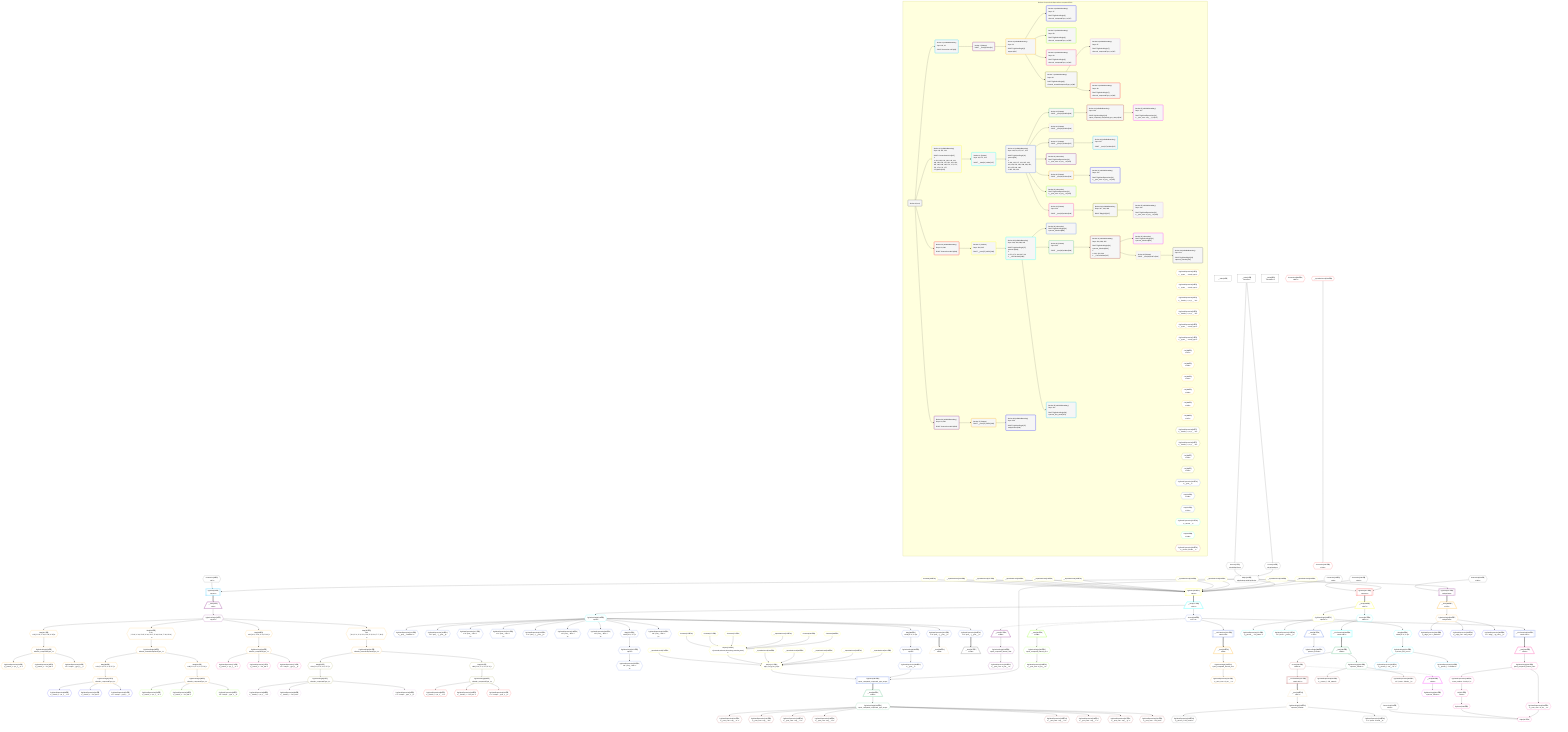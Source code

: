 %%{init: {'themeVariables': { 'fontSize': '12px'}}}%%
graph TD
    classDef path fill:#eee,stroke:#000,color:#000
    classDef plan fill:#fff,stroke-width:1px,color:#000
    classDef itemplan fill:#fff,stroke-width:2px,color:#000
    classDef unbatchedplan fill:#dff,stroke-width:1px,color:#000
    classDef sideeffectplan fill:#fcc,stroke-width:2px,color:#000
    classDef bucket fill:#f6f6f6,color:#000,stroke-width:2px,text-align:left


    %% define steps
    __Value0["__Value[0∈0]"]:::plan
    __Value3["__Value[3∈0]<br />ᐸcontextᐳ"]:::plan
    __Value5["__Value[5∈0]<br />ᐸrootValueᐳ"]:::plan
    Access16{{"Access[16∈0]<br />ᐸ3.pgSettingsᐳ"}}:::plan
    Access17{{"Access[17∈0]<br />ᐸ3.withPgClientᐳ"}}:::plan
    Object18{{"Object[18∈0]<br />ᐸ{pgSettings,withPgClient}ᐳ"}}:::plan
    Connection19{{"Connection[19∈0]<br />ᐸ15ᐳ"}}:::plan
    PgSelect20[["PgSelect[20∈1]<br />ᐸtypesᐳ"]]:::plan
    __Item21[/"__Item[21∈2]<br />ᐸ20ᐳ"\]:::itemplan
    PgSelectSingle22{{"PgSelectSingle[22∈2]<br />ᐸtypesᐳ"}}:::plan
    Map367{{"Map[367∈3]<br />ᐸ22:{”0”:22,”1”:23,”2”:24,”3”:25}ᐳ"}}:::plan
    PgSelectSingle29{{"PgSelectSingle[29∈3]<br />ᐸfrmcdc_compoundType_1ᐳ"}}:::plan
    PgClassExpression30{{"PgClassExpression[30∈3]<br />ᐸ__frmcdc_c...pe_1__.”a”ᐳ"}}:::plan
    PgClassExpression31{{"PgClassExpression[31∈3]<br />ᐸ__frmcdc_c....”foo_bar”ᐳ"}}:::plan
    PgClassExpression33{{"PgClassExpression[33∈3]<br />ᐸ”c”.”compo..._type_1__)ᐳ"}}:::plan
    Map365{{"Map[365∈3]<br />ᐸ22:{”0”:13,”1”:14,”2”:15,”3”:16,”4”:17,”5”:18,”6”:19,”7”:20,”8”:21}ᐳ"}}:::plan
    PgSelectSingle40{{"PgSelectSingle[40∈3]<br />ᐸfrmcdc_nestedCompoundType_1ᐳ"}}:::plan
    Map363{{"Map[363∈3]<br />ᐸ40:{”0”:4,”1”:5,”2”:6,”3”:7}ᐳ"}}:::plan
    PgSelectSingle47{{"PgSelectSingle[47∈3]<br />ᐸfrmcdc_compoundType_1ᐳ"}}:::plan
    PgClassExpression48{{"PgClassExpression[48∈4]<br />ᐸ__frmcdc_c...pe_1__.”a”ᐳ"}}:::plan
    PgClassExpression49{{"PgClassExpression[49∈4]<br />ᐸ__frmcdc_c....”foo_bar”ᐳ"}}:::plan
    PgClassExpression51{{"PgClassExpression[51∈4]<br />ᐸ”c”.”compo..._type_1__)ᐳ"}}:::plan
    Map361{{"Map[361∈3]<br />ᐸ40:{”0”:0,”1”:1,”2”:2,”3”:3}ᐳ"}}:::plan
    PgSelectSingle58{{"PgSelectSingle[58∈3]<br />ᐸfrmcdc_compoundType_1ᐳ"}}:::plan
    PgClassExpression59{{"PgClassExpression[59∈5]<br />ᐸ__frmcdc_c...pe_1__.”a”ᐳ"}}:::plan
    PgClassExpression60{{"PgClassExpression[60∈5]<br />ᐸ__frmcdc_c....”foo_bar”ᐳ"}}:::plan
    PgClassExpression62{{"PgClassExpression[62∈5]<br />ᐸ”c”.”compo..._type_1__)ᐳ"}}:::plan
    Map359{{"Map[359∈3]<br />ᐸ22:{”0”:9,”1”:10,”2”:11,”3”:12}ᐳ"}}:::plan
    PgSelectSingle69{{"PgSelectSingle[69∈3]<br />ᐸfrmcdc_compoundType_1ᐳ"}}:::plan
    PgClassExpression70{{"PgClassExpression[70∈6]<br />ᐸ__frmcdc_c...pe_1__.”a”ᐳ"}}:::plan
    PgClassExpression71{{"PgClassExpression[71∈6]<br />ᐸ__frmcdc_c....”foo_bar”ᐳ"}}:::plan
    PgClassExpression73{{"PgClassExpression[73∈6]<br />ᐸ”c”.”compo..._type_1__)ᐳ"}}:::plan
    Map357{{"Map[357∈3]<br />ᐸ22:{”0”:0,”1”:1,”2”:2,”3”:3,”4”:4,”5”:5,”6”:6,”7”:7,”8”:8}ᐳ"}}:::plan
    PgSelectSingle80{{"PgSelectSingle[80∈3]<br />ᐸfrmcdc_nestedCompoundType_1ᐳ"}}:::plan
    Map355{{"Map[355∈7]<br />ᐸ80:{”0”:4,”1”:5,”2”:6,”3”:7}ᐳ"}}:::plan
    PgSelectSingle87{{"PgSelectSingle[87∈7]<br />ᐸfrmcdc_compoundType_1ᐳ"}}:::plan
    PgClassExpression88{{"PgClassExpression[88∈8]<br />ᐸ__frmcdc_c...pe_1__.”a”ᐳ"}}:::plan
    PgClassExpression89{{"PgClassExpression[89∈8]<br />ᐸ__frmcdc_c....”foo_bar”ᐳ"}}:::plan
    PgClassExpression91{{"PgClassExpression[91∈8]<br />ᐸ”c”.”compo..._type_1__)ᐳ"}}:::plan
    Map353{{"Map[353∈7]<br />ᐸ80:{”0”:0,”1”:1,”2”:2,”3”:3}ᐳ"}}:::plan
    PgSelectSingle98{{"PgSelectSingle[98∈7]<br />ᐸfrmcdc_compoundType_1ᐳ"}}:::plan
    PgClassExpression99{{"PgClassExpression[99∈9]<br />ᐸ__frmcdc_c...pe_1__.”a”ᐳ"}}:::plan
    PgClassExpression100{{"PgClassExpression[100∈9]<br />ᐸ__frmcdc_c....”foo_bar”ᐳ"}}:::plan
    PgClassExpression102{{"PgClassExpression[102∈9]<br />ᐸ”c”.”compo..._type_1__)ᐳ"}}:::plan
    Connection115{{"Connection[115∈0]<br />ᐸ111ᐳ"}}:::plan
    __InputStaticLeaf124{{"__InputStaticLeaf[124∈10]"}}:::plan
    __InputStaticLeaf128{{"__InputStaticLeaf[128∈10]"}}:::plan
    __InputStaticLeaf129{{"__InputStaticLeaf[129∈10]"}}:::plan
    __InputStaticLeaf136{{"__InputStaticLeaf[136∈10]"}}:::plan
    __InputStaticLeaf140{{"__InputStaticLeaf[140∈10]"}}:::plan
    __InputStaticLeaf141{{"__InputStaticLeaf[141∈10]"}}:::plan
    __InputStaticLeaf156{{"__InputStaticLeaf[156∈10]"}}:::plan
    __InputStaticLeaf157{{"__InputStaticLeaf[157∈10]"}}:::plan
    __InputStaticLeaf144{{"__InputStaticLeaf[144∈10]"}}:::plan
    Constant146{{"Constant[146∈10]"}}:::plan
    PgSelect116[["PgSelect[116∈10]<br />ᐸpostᐳ"]]:::plan
    __Item117[/"__Item[117∈11]<br />ᐸ116ᐳ"\]:::itemplan
    PgSelectSingle118{{"PgSelectSingle[118∈11]<br />ᐸpostᐳ"}}:::plan
    PgClassExpression119{{"PgClassExpression[119∈12]<br />ᐸ__post__.”headline”ᐳ"}}:::plan
    PgClassExpression123{{"PgClassExpression[123∈12]<br />ᐸ”a”.”post_...(__post__)ᐳ"}}:::plan
    PgClassExpression127{{"PgClassExpression[127∈12]<br />ᐸ”a”.”post_...lder! */<br />)ᐳ"}}:::plan
    PgClassExpression131{{"PgClassExpression[131∈12]<br />ᐸ”a”.”post_...lder! */<br />)ᐳ"}}:::plan
    PgClassExpression135{{"PgClassExpression[135∈12]<br />ᐸ”a”.”post_...(__post__)ᐳ"}}:::plan
    PgClassExpression139{{"PgClassExpression[139∈12]<br />ᐸ”a”.”post_...lder! */<br />)ᐳ"}}:::plan
    PgClassExpression143{{"PgClassExpression[143∈12]<br />ᐸ”a”.”post_...lder! */<br />)ᐳ"}}:::plan
    Map351{{"Map[351∈12]<br />ᐸ118:{”0”:6,”1”:7}ᐳ"}}:::plan
    PgSelectSingle153{{"PgSelectSingle[153∈12]<br />ᐸpostᐳ"}}:::plan
    PgClassExpression155{{"PgClassExpression[155∈12]<br />ᐸ”a”.”post_...lder! */<br />)ᐳ"}}:::plan
    PgClassExpression159{{"PgClassExpression[159∈12]<br />ᐸ”a”.”post_...lder! */<br />)ᐳ"}}:::plan
    __InputStaticLeaf161{{"__InputStaticLeaf[161∈10]"}}:::plan
    __InputStaticLeaf162{{"__InputStaticLeaf[162∈10]"}}:::plan
    __InputStaticLeaf163{{"__InputStaticLeaf[163∈10]"}}:::plan
    __InputStaticLeaf165{{"__InputStaticLeaf[165∈10]"}}:::plan
    __InputStaticLeaf166{{"__InputStaticLeaf[166∈10]"}}:::plan
    Constant168{{"Constant[168∈10]"}}:::plan
    Constant169{{"Constant[169∈10]"}}:::plan
    __InputStaticLeaf170{{"__InputStaticLeaf[170∈10]"}}:::plan
    Constant171{{"Constant[171∈10]"}}:::plan
    Constant172{{"Constant[172∈10]"}}:::plan
    Constant173{{"Constant[173∈10]"}}:::plan
    __InputStaticLeaf174{{"__InputStaticLeaf[174∈10]"}}:::plan
    Object176{{"Object[176∈10]<br />ᐸ{seconds,minutes,hours,days,months,years}ᐳ"}}:::plan
    Object175{{"Object[175∈10]<br />ᐸ{a,b,c,e,f,g,foo_bar}ᐳ"}}:::plan
    Map349{{"Map[349∈12]<br />ᐸ118:{”0”:3,”1”:4}ᐳ"}}:::plan
    PgSelectSingle183{{"PgSelectSingle[183∈12]<br />ᐸpostᐳ"}}:::plan
    PgClassExpression184{{"PgClassExpression[184∈12]<br />ᐸ__post__ᐳ"}}:::plan
    PgSelect185[["PgSelect[185∈12]<br />ᐸpost_computed_compound_type_arrayᐳ"]]:::plan
    __Item189[/"__Item[189∈13]<br />ᐸ185ᐳ"\]:::itemplan
    PgSelectSingle190{{"PgSelectSingle[190∈13]<br />ᐸpost_computed_compound_type_arrayᐳ"}}:::plan
    PgClassExpression191{{"PgClassExpression[191∈14]<br />ᐸ__post_com...rray__.”a”ᐳ"}}:::plan
    PgClassExpression192{{"PgClassExpression[192∈14]<br />ᐸ__post_com...rray__.”b”ᐳ"}}:::plan
    PgClassExpression193{{"PgClassExpression[193∈14]<br />ᐸ__post_com...rray__.”c”ᐳ"}}:::plan
    PgClassExpression194{{"PgClassExpression[194∈14]<br />ᐸ__post_com...rray__.”d”ᐳ"}}:::plan
    PgClassExpression195{{"PgClassExpression[195∈14]<br />ᐸ__post_com...rray__.”e”ᐳ"}}:::plan
    PgClassExpression196{{"PgClassExpression[196∈14]<br />ᐸ__post_com...rray__.”f”ᐳ"}}:::plan
    PgClassExpression197{{"PgClassExpression[197∈14]<br />ᐸ__post_com...rray__.”g”ᐳ"}}:::plan
    PgClassExpression201{{"PgClassExpression[201∈14]<br />ᐸ__post_com....”foo_bar”ᐳ"}}:::plan
    PgClassExpression203{{"PgClassExpression[203∈12]<br />ᐸ”a”.”post_...(__post__)ᐳ"}}:::plan
    __Item204[/"__Item[204∈16]<br />ᐸ203ᐳ"\]:::itemplan
    PgClassExpression206{{"PgClassExpression[206∈12]<br />ᐸ”a”.”post_...(__post__)ᐳ"}}:::plan
    __Item207[/"__Item[207∈17]<br />ᐸ206ᐳ"\]:::itemplan
    Connection224{{"Connection[224∈0]<br />ᐸ220ᐳ"}}:::plan
    Access348{{"Access[348∈12]<br />ᐸ117.0ᐳ"}}:::plan
    __ListTransform226[["__ListTransform[226∈12]<br />ᐸeach:225ᐳ"]]:::plan
    __Item227[/"__Item[227∈19]<br />ᐸ348ᐳ"\]:::itemplan
    PgSelectSingle228{{"PgSelectSingle[228∈19]<br />ᐸpost_computed_interval_setᐳ"}}:::plan
    PgClassExpression229{{"PgClassExpression[229∈19]<br />ᐸ__post_com...al_set__.vᐳ"}}:::plan
    __Item230[/"__Item[230∈20]<br />ᐸ226ᐳ"\]:::itemplan
    PgSelectSingle231{{"PgSelectSingle[231∈20]<br />ᐸpost_computed_interval_setᐳ"}}:::plan
    PgClassExpression232{{"PgClassExpression[232∈20]<br />ᐸ__post_com...al_set__.vᐳ"}}:::plan
    __ListTransform240[["__ListTransform[240∈12]<br />ᐸeach:239ᐳ"]]:::plan
    __Item241[/"__Item[241∈22]<br />ᐸ348ᐳ"\]:::itemplan
    PgSelectSingle242{{"PgSelectSingle[242∈22]<br />ᐸpost_computed_interval_setᐳ"}}:::plan
    PgClassExpression243{{"PgClassExpression[243∈22]<br />ᐸ__post_com...al_set__.vᐳ"}}:::plan
    __Item244[/"__Item[244∈23]<br />ᐸ240ᐳ"\]:::itemplan
    PgSelectSingle245{{"PgSelectSingle[245∈23]<br />ᐸpost_computed_interval_setᐳ"}}:::plan
    PgClassExpression246{{"PgClassExpression[246∈23]<br />ᐸ__post_com...al_set__.vᐳ"}}:::plan
    PgClassExpression249{{"PgClassExpression[249∈23]<br />ᐸrow_number...tion by 1)ᐳ"}}:::plan
    List250{{"List[250∈23]<br />ᐸ249ᐳ"}}:::plan
    PgCursor248{{"PgCursor[248∈23]"}}:::plan
    Edge247{{"Edge[247∈23]"}}:::plan
    Connection266{{"Connection[266∈0]<br />ᐸ262ᐳ"}}:::plan
    PgSelect267[["PgSelect[267∈26]<br />ᐸpersonᐳ"]]:::plan
    __Item268[/"__Item[268∈27]<br />ᐸ267ᐳ"\]:::itemplan
    PgSelectSingle269{{"PgSelectSingle[269∈27]<br />ᐸpersonᐳ"}}:::plan
    PgClassExpression270{{"PgClassExpression[270∈28]<br />ᐸ__person__...full_name”ᐳ"}}:::plan
    PgClassExpression272{{"PgClassExpression[272∈28]<br />ᐸ”c”.”perso..._person__)ᐳ"}}:::plan
    Connection284{{"Connection[284∈26]<br />ᐸ280ᐳ"}}:::plan
    Access347{{"Access[347∈28]<br />ᐸ268.2ᐳ"}}:::plan
    __ListTransform286[["__ListTransform[286∈28]<br />ᐸeach:285ᐳ"]]:::plan
    __Item287[/"__Item[287∈29]<br />ᐸ347ᐳ"\]:::itemplan
    PgSelectSingle288{{"PgSelectSingle[288∈29]<br />ᐸperson_friendsᐳ"}}:::plan
    __Item289[/"__Item[289∈30]<br />ᐸ286ᐳ"\]:::itemplan
    PgSelectSingle290{{"PgSelectSingle[290∈30]<br />ᐸperson_friendsᐳ"}}:::plan
    PgClassExpression291{{"PgClassExpression[291∈31]<br />ᐸ__person_f...full_name”ᐳ"}}:::plan
    PgClassExpression293{{"PgClassExpression[293∈31]<br />ᐸ”c”.”perso...friends__)ᐳ"}}:::plan
    __InputStaticLeaf294{{"__InputStaticLeaf[294∈26]"}}:::plan
    Connection305{{"Connection[305∈26]<br />ᐸ301ᐳ"}}:::plan
    Access346{{"Access[346∈31]<br />ᐸ289.0ᐳ"}}:::plan
    __ListTransform307[["__ListTransform[307∈31]<br />ᐸeach:306ᐳ"]]:::plan
    __Item308[/"__Item[308∈32]<br />ᐸ346ᐳ"\]:::itemplan
    PgSelectSingle309{{"PgSelectSingle[309∈32]<br />ᐸperson_friendsᐳ"}}:::plan
    __Item310[/"__Item[310∈33]<br />ᐸ307ᐳ"\]:::itemplan
    PgSelectSingle311{{"PgSelectSingle[311∈33]<br />ᐸperson_friendsᐳ"}}:::plan
    PgClassExpression312{{"PgClassExpression[312∈34]<br />ᐸ__person_f...full_name”ᐳ"}}:::plan
    PgClassExpression314{{"PgClassExpression[314∈34]<br />ᐸ”c”.”perso...friends__)ᐳ"}}:::plan
    Map344{{"Map[344∈28]<br />ᐸ269:{”0”:0,”1”:1}ᐳ"}}:::plan
    PgSelectSingle321{{"PgSelectSingle[321∈28]<br />ᐸperson_first_postᐳ"}}:::plan
    PgClassExpression322{{"PgClassExpression[322∈35]<br />ᐸ__person_f...ost__.”id”ᐳ"}}:::plan
    PgClassExpression323{{"PgClassExpression[323∈35]<br />ᐸ__person_f...”headline”ᐳ"}}:::plan
    Connection336{{"Connection[336∈0]<br />ᐸ332ᐳ"}}:::plan
    PgSelect337[["PgSelect[337∈36]<br />ᐸedgeCaseᐳ"]]:::plan
    __Item338[/"__Item[338∈37]<br />ᐸ337ᐳ"\]:::itemplan
    PgSelectSingle339{{"PgSelectSingle[339∈37]<br />ᐸedgeCaseᐳ"}}:::plan
    PgClassExpression340{{"PgClassExpression[340∈38]<br />ᐸ__edge_cas...s_default”ᐳ"}}:::plan
    PgClassExpression341{{"PgClassExpression[341∈38]<br />ᐸ__edge_cas...cast_easy”ᐳ"}}:::plan
    PgClassExpression343{{"PgClassExpression[343∈38]<br />ᐸ”c”.”edge_...ge_case__)ᐳ"}}:::plan

    %% plan dependencies
    __Value3 --> Access16
    __Value3 --> Access17
    Access16 & Access17 --> Object18
    Object18 & Connection19 --> PgSelect20
    PgSelect20 ==> __Item21
    __Item21 --> PgSelectSingle22
    PgSelectSingle22 --> Map367
    Map367 --> PgSelectSingle29
    PgSelectSingle29 --> PgClassExpression30
    PgSelectSingle29 --> PgClassExpression31
    PgSelectSingle29 --> PgClassExpression33
    PgSelectSingle22 --> Map365
    Map365 --> PgSelectSingle40
    PgSelectSingle40 --> Map363
    Map363 --> PgSelectSingle47
    PgSelectSingle47 --> PgClassExpression48
    PgSelectSingle47 --> PgClassExpression49
    PgSelectSingle47 --> PgClassExpression51
    PgSelectSingle40 --> Map361
    Map361 --> PgSelectSingle58
    PgSelectSingle58 --> PgClassExpression59
    PgSelectSingle58 --> PgClassExpression60
    PgSelectSingle58 --> PgClassExpression62
    PgSelectSingle22 --> Map359
    Map359 --> PgSelectSingle69
    PgSelectSingle69 --> PgClassExpression70
    PgSelectSingle69 --> PgClassExpression71
    PgSelectSingle69 --> PgClassExpression73
    PgSelectSingle22 --> Map357
    Map357 --> PgSelectSingle80
    PgSelectSingle80 --> Map355
    Map355 --> PgSelectSingle87
    PgSelectSingle87 --> PgClassExpression88
    PgSelectSingle87 --> PgClassExpression89
    PgSelectSingle87 --> PgClassExpression91
    PgSelectSingle80 --> Map353
    Map353 --> PgSelectSingle98
    PgSelectSingle98 --> PgClassExpression99
    PgSelectSingle98 --> PgClassExpression100
    PgSelectSingle98 --> PgClassExpression102
    Object18 & Connection115 & __InputStaticLeaf124 & __InputStaticLeaf128 & __InputStaticLeaf129 & __InputStaticLeaf136 & __InputStaticLeaf140 & __InputStaticLeaf141 & __InputStaticLeaf156 & __InputStaticLeaf157 & __InputStaticLeaf144 & Constant146 --> PgSelect116
    PgSelect116 ==> __Item117
    __Item117 --> PgSelectSingle118
    PgSelectSingle118 --> PgClassExpression119
    PgSelectSingle118 --> PgClassExpression123
    PgSelectSingle118 --> PgClassExpression127
    PgSelectSingle118 --> PgClassExpression131
    PgSelectSingle118 --> PgClassExpression135
    PgSelectSingle118 --> PgClassExpression139
    PgSelectSingle118 --> PgClassExpression143
    PgSelectSingle118 --> Map351
    Map351 --> PgSelectSingle153
    PgSelectSingle153 --> PgClassExpression155
    PgSelectSingle118 --> PgClassExpression159
    Constant168 & Constant169 & __InputStaticLeaf170 & Constant171 & Constant172 & Constant173 --> Object176
    __InputStaticLeaf161 & __InputStaticLeaf162 & __InputStaticLeaf163 & __InputStaticLeaf165 & __InputStaticLeaf166 & Object176 & __InputStaticLeaf174 --> Object175
    PgSelectSingle118 --> Map349
    Map349 --> PgSelectSingle183
    PgSelectSingle183 --> PgClassExpression184
    Object18 & PgClassExpression184 & Object175 --> PgSelect185
    PgSelect185 ==> __Item189
    __Item189 --> PgSelectSingle190
    PgSelectSingle190 --> PgClassExpression191
    PgSelectSingle190 --> PgClassExpression192
    PgSelectSingle190 --> PgClassExpression193
    PgSelectSingle190 --> PgClassExpression194
    PgSelectSingle190 --> PgClassExpression195
    PgSelectSingle190 --> PgClassExpression196
    PgSelectSingle190 --> PgClassExpression197
    PgSelectSingle190 --> PgClassExpression201
    PgSelectSingle118 --> PgClassExpression203
    PgClassExpression203 ==> __Item204
    PgSelectSingle118 --> PgClassExpression206
    PgClassExpression206 ==> __Item207
    __Item117 --> Access348
    Access348 --> __ListTransform226
    Access348 -.-> __Item227
    __Item227 --> PgSelectSingle228
    PgSelectSingle228 --> PgClassExpression229
    __ListTransform226 ==> __Item230
    __Item230 --> PgSelectSingle231
    PgSelectSingle231 --> PgClassExpression232
    Access348 --> __ListTransform240
    Access348 -.-> __Item241
    __Item241 --> PgSelectSingle242
    PgSelectSingle242 --> PgClassExpression243
    __ListTransform240 ==> __Item244
    __Item244 --> PgSelectSingle245
    PgSelectSingle245 --> PgClassExpression246
    PgSelectSingle245 --> PgClassExpression249
    PgClassExpression249 --> List250
    List250 --> PgCursor248
    PgClassExpression246 & PgCursor248 & Connection224 --> Edge247
    Object18 & Connection266 --> PgSelect267
    PgSelect267 ==> __Item268
    __Item268 --> PgSelectSingle269
    PgSelectSingle269 --> PgClassExpression270
    PgSelectSingle269 --> PgClassExpression272
    __Item268 --> Access347
    Access347 --> __ListTransform286
    Access347 -.-> __Item287
    __Item287 --> PgSelectSingle288
    __ListTransform286 ==> __Item289
    __Item289 --> PgSelectSingle290
    PgSelectSingle290 --> PgClassExpression291
    PgSelectSingle290 --> PgClassExpression293
    __InputStaticLeaf294 --> Connection305
    __Item289 --> Access346
    Access346 --> __ListTransform307
    Access346 -.-> __Item308
    __Item308 --> PgSelectSingle309
    __ListTransform307 ==> __Item310
    __Item310 --> PgSelectSingle311
    PgSelectSingle311 --> PgClassExpression312
    PgSelectSingle311 --> PgClassExpression314
    PgSelectSingle269 --> Map344
    Map344 --> PgSelectSingle321
    PgSelectSingle321 --> PgClassExpression322
    PgSelectSingle321 --> PgClassExpression323
    Object18 & Connection336 --> PgSelect337
    PgSelect337 ==> __Item338
    __Item338 --> PgSelectSingle339
    PgSelectSingle339 --> PgClassExpression340
    PgSelectSingle339 --> PgClassExpression341
    PgSelectSingle339 --> PgClassExpression343

    subgraph "Buckets for queries/v4/procedure-computed-fields"
    Bucket0("Bucket 0 (root)"):::bucket
    classDef bucket0 stroke:#696969
    class Bucket0,__Value0,__Value3,__Value5,Access16,Access17,Object18,Connection19,Connection115,Connection224,Connection266,Connection336 bucket0
    Bucket1("Bucket 1 (nullableBoundary)<br />Deps: 18, 19<br /><br />ROOT Connectionᐸ15ᐳ[19]"):::bucket
    classDef bucket1 stroke:#00bfff
    class Bucket1,PgSelect20 bucket1
    Bucket2("Bucket 2 (listItem)<br />ROOT __Item{2}ᐸ20ᐳ[21]"):::bucket
    classDef bucket2 stroke:#7f007f
    class Bucket2,__Item21,PgSelectSingle22 bucket2
    Bucket3("Bucket 3 (nullableBoundary)<br />Deps: 22<br /><br />ROOT PgSelectSingle{2}ᐸtypesᐳ[22]"):::bucket
    classDef bucket3 stroke:#ffa500
    PgClassExpression23{{"PgClassExpression[23∈3]<br />ᐸ__types__....ound_type”ᐳ"}}:::plan
    PgClassExpression34{{"PgClassExpression[34∈3]<br />ᐸ__types__....ound_type”ᐳ"}}:::plan
    PgClassExpression41{{"PgClassExpression[41∈3]<br />ᐸ__frmcdc_n...pe_1__.”a”ᐳ"}}:::plan
    PgClassExpression52{{"PgClassExpression[52∈3]<br />ᐸ__frmcdc_n...pe_1__.”b”ᐳ"}}:::plan
    PgClassExpression63{{"PgClassExpression[63∈3]<br />ᐸ__types__....ound_type”ᐳ"}}:::plan
    PgClassExpression74{{"PgClassExpression[74∈3]<br />ᐸ__types__....ound_type”ᐳ"}}:::plan
    List358{{"List[358∈3]<br />ᐸ357ᐳ"}}:::plan
    List360{{"List[360∈3]<br />ᐸ359ᐳ"}}:::plan
    List362{{"List[362∈3]<br />ᐸ361ᐳ"}}:::plan
    List364{{"List[364∈3]<br />ᐸ363ᐳ"}}:::plan
    List366{{"List[366∈3]<br />ᐸ365ᐳ"}}:::plan
    List368{{"List[368∈3]<br />ᐸ367ᐳ"}}:::plan
    class Bucket3,PgClassExpression23,PgSelectSingle29,PgClassExpression30,PgClassExpression31,PgClassExpression33,PgClassExpression34,PgSelectSingle40,PgClassExpression41,PgSelectSingle47,PgClassExpression52,PgSelectSingle58,PgClassExpression63,PgSelectSingle69,PgClassExpression74,PgSelectSingle80,Map357,List358,Map359,List360,Map361,List362,Map363,List364,Map365,List366,Map367,List368 bucket3
    Bucket4("Bucket 4 (nullableBoundary)<br />Deps: 47<br /><br />ROOT PgSelectSingle{3}ᐸfrmcdc_compoundType_1ᐳ[47]"):::bucket
    classDef bucket4 stroke:#0000ff
    class Bucket4,PgClassExpression48,PgClassExpression49,PgClassExpression51 bucket4
    Bucket5("Bucket 5 (nullableBoundary)<br />Deps: 58<br /><br />ROOT PgSelectSingle{3}ᐸfrmcdc_compoundType_1ᐳ[58]"):::bucket
    classDef bucket5 stroke:#7fff00
    class Bucket5,PgClassExpression59,PgClassExpression60,PgClassExpression62 bucket5
    Bucket6("Bucket 6 (nullableBoundary)<br />Deps: 69<br /><br />ROOT PgSelectSingle{3}ᐸfrmcdc_compoundType_1ᐳ[69]"):::bucket
    classDef bucket6 stroke:#ff1493
    class Bucket6,PgClassExpression70,PgClassExpression71,PgClassExpression73 bucket6
    Bucket7("Bucket 7 (nullableBoundary)<br />Deps: 80<br /><br />ROOT PgSelectSingle{3}ᐸfrmcdc_nestedCompoundType_1ᐳ[80]"):::bucket
    classDef bucket7 stroke:#808000
    PgClassExpression81{{"PgClassExpression[81∈7]<br />ᐸ__frmcdc_n...pe_1__.”a”ᐳ"}}:::plan
    PgClassExpression92{{"PgClassExpression[92∈7]<br />ᐸ__frmcdc_n...pe_1__.”b”ᐳ"}}:::plan
    List354{{"List[354∈7]<br />ᐸ353ᐳ"}}:::plan
    List356{{"List[356∈7]<br />ᐸ355ᐳ"}}:::plan
    class Bucket7,PgClassExpression81,PgSelectSingle87,PgClassExpression92,PgSelectSingle98,Map353,List354,Map355,List356 bucket7
    Bucket8("Bucket 8 (nullableBoundary)<br />Deps: 87<br /><br />ROOT PgSelectSingle{7}ᐸfrmcdc_compoundType_1ᐳ[87]"):::bucket
    classDef bucket8 stroke:#dda0dd
    class Bucket8,PgClassExpression88,PgClassExpression89,PgClassExpression91 bucket8
    Bucket9("Bucket 9 (nullableBoundary)<br />Deps: 98<br /><br />ROOT PgSelectSingle{7}ᐸfrmcdc_compoundType_1ᐳ[98]"):::bucket
    classDef bucket9 stroke:#ff0000
    class Bucket9,PgClassExpression99,PgClassExpression100,PgClassExpression102 bucket9
    Bucket10("Bucket 10 (nullableBoundary)<br />Deps: 18, 115, 224<br /><br />ROOT Connectionᐸ111ᐳ[115]<br />1: <br />ᐳ: 124, 128, 129, 136, 140, 141, 144, 146, 156, 157, 161, 162, 163, 165, 166, 168, 169, 170, 171, 172, 173, 174, 176, 175<br />2: PgSelect[116]"):::bucket
    classDef bucket10 stroke:#ffff00
    class Bucket10,PgSelect116,__InputStaticLeaf124,__InputStaticLeaf128,__InputStaticLeaf129,__InputStaticLeaf136,__InputStaticLeaf140,__InputStaticLeaf141,__InputStaticLeaf144,Constant146,__InputStaticLeaf156,__InputStaticLeaf157,__InputStaticLeaf161,__InputStaticLeaf162,__InputStaticLeaf163,__InputStaticLeaf165,__InputStaticLeaf166,Constant168,Constant169,__InputStaticLeaf170,Constant171,Constant172,Constant173,__InputStaticLeaf174,Object175,Object176 bucket10
    Bucket11("Bucket 11 (listItem)<br />Deps: 18, 175, 224<br /><br />ROOT __Item{11}ᐸ116ᐳ[117]"):::bucket
    classDef bucket11 stroke:#00ffff
    class Bucket11,__Item117,PgSelectSingle118 bucket11
    Bucket12("Bucket 12 (nullableBoundary)<br />Deps: 118, 18, 175, 117, 224<br /><br />ROOT PgSelectSingle{11}ᐸpostᐳ[118]<br />1: <br />ᐳ: 119, 123, 127, 131, 135, 139, 143, 159, 203, 206, 348, 349, 351, 153, 155, 183, 184<br />2: 185, 226, 240"):::bucket
    classDef bucket12 stroke:#4169e1
    PgClassExpression122{{"PgClassExpression[122∈12]<br />ᐸ__post__ᐳ"}}:::plan
    List350{{"List[350∈12]<br />ᐸ349ᐳ"}}:::plan
    List352{{"List[352∈12]<br />ᐸ351ᐳ"}}:::plan
    class Bucket12,PgClassExpression119,PgClassExpression122,PgClassExpression123,PgClassExpression127,PgClassExpression131,PgClassExpression135,PgClassExpression139,PgClassExpression143,PgSelectSingle153,PgClassExpression155,PgClassExpression159,PgSelectSingle183,PgClassExpression184,PgSelect185,PgClassExpression203,PgClassExpression206,__ListTransform226,__ListTransform240,Access348,Map349,List350,Map351,List352 bucket12
    Bucket13("Bucket 13 (listItem)<br />ROOT __Item{13}ᐸ185ᐳ[189]"):::bucket
    classDef bucket13 stroke:#3cb371
    class Bucket13,__Item189,PgSelectSingle190 bucket13
    Bucket14("Bucket 14 (nullableBoundary)<br />Deps: 190<br /><br />ROOT PgSelectSingle{13}ᐸpost_computed_compound_type_arrayᐳ[190]"):::bucket
    classDef bucket14 stroke:#a52a2a
    class Bucket14,PgClassExpression191,PgClassExpression192,PgClassExpression193,PgClassExpression194,PgClassExpression195,PgClassExpression196,PgClassExpression197,PgClassExpression201 bucket14
    Bucket15("Bucket 15 (nullableBoundary)<br />Deps: 197<br /><br />ROOT PgClassExpression{14}ᐸ__post_com...rray__.”g”ᐳ[197]"):::bucket
    classDef bucket15 stroke:#ff00ff
    class Bucket15 bucket15
    Bucket16("Bucket 16 (listItem)<br />ROOT __Item{16}ᐸ203ᐳ[204]"):::bucket
    classDef bucket16 stroke:#f5deb3
    class Bucket16,__Item204 bucket16
    Bucket17("Bucket 17 (listItem)<br />ROOT __Item{17}ᐸ206ᐳ[207]"):::bucket
    classDef bucket17 stroke:#696969
    class Bucket17,__Item207 bucket17
    Bucket18("Bucket 18 (nullableBoundary)<br />Deps: 207<br /><br />ROOT __Item{17}ᐸ206ᐳ[207]"):::bucket
    classDef bucket18 stroke:#00bfff
    class Bucket18 bucket18
    Bucket19("Bucket 19 (subroutine)<br />ROOT PgClassExpression{19}ᐸ__post_com...al_set__.vᐳ[229]"):::bucket
    classDef bucket19 stroke:#7f007f
    class Bucket19,__Item227,PgSelectSingle228,PgClassExpression229 bucket19
    Bucket20("Bucket 20 (listItem)<br />ROOT __Item{20}ᐸ226ᐳ[230]"):::bucket
    classDef bucket20 stroke:#ffa500
    class Bucket20,__Item230,PgSelectSingle231,PgClassExpression232 bucket20
    Bucket21("Bucket 21 (nullableBoundary)<br />Deps: 232<br /><br />ROOT PgClassExpression{20}ᐸ__post_com...al_set__.vᐳ[232]"):::bucket
    classDef bucket21 stroke:#0000ff
    class Bucket21 bucket21
    Bucket22("Bucket 22 (subroutine)<br />ROOT PgClassExpression{22}ᐸ__post_com...al_set__.vᐳ[243]"):::bucket
    classDef bucket22 stroke:#7fff00
    class Bucket22,__Item241,PgSelectSingle242,PgClassExpression243 bucket22
    Bucket23("Bucket 23 (listItem)<br />Deps: 224<br /><br />ROOT __Item{23}ᐸ240ᐳ[244]"):::bucket
    classDef bucket23 stroke:#ff1493
    class Bucket23,__Item244,PgSelectSingle245,PgClassExpression246,Edge247,PgCursor248,PgClassExpression249,List250 bucket23
    Bucket24("Bucket 24 (nullableBoundary)<br />Deps: 247, 246, 248<br /><br />ROOT Edge{23}[247]"):::bucket
    classDef bucket24 stroke:#808000
    class Bucket24 bucket24
    Bucket25("Bucket 25 (nullableBoundary)<br />Deps: 246<br /><br />ROOT PgClassExpression{23}ᐸ__post_com...al_set__.vᐳ[246]"):::bucket
    classDef bucket25 stroke:#dda0dd
    class Bucket25 bucket25
    Bucket26("Bucket 26 (nullableBoundary)<br />Deps: 18, 266<br /><br />ROOT Connectionᐸ262ᐳ[266]"):::bucket
    classDef bucket26 stroke:#ff0000
    class Bucket26,PgSelect267,Connection284,__InputStaticLeaf294,Connection305 bucket26
    Bucket27("Bucket 27 (listItem)<br />Deps: 284, 305<br /><br />ROOT __Item{27}ᐸ267ᐳ[268]"):::bucket
    classDef bucket27 stroke:#ffff00
    class Bucket27,__Item268,PgSelectSingle269 bucket27
    Bucket28("Bucket 28 (nullableBoundary)<br />Deps: 269, 268, 284, 305<br /><br />ROOT PgSelectSingle{27}ᐸpersonᐳ[269]<br />1: <br />ᐳ: 270, 272, 344, 347, 321<br />2: __ListTransform[286]"):::bucket
    classDef bucket28 stroke:#00ffff
    PgClassExpression271{{"PgClassExpression[271∈28]<br />ᐸ__person__ᐳ"}}:::plan
    List345{{"List[345∈28]<br />ᐸ344ᐳ"}}:::plan
    class Bucket28,PgClassExpression270,PgClassExpression271,PgClassExpression272,__ListTransform286,PgSelectSingle321,Map344,List345,Access347 bucket28
    Bucket29("Bucket 29 (subroutine)<br />ROOT PgSelectSingle{29}ᐸperson_friendsᐳ[288]"):::bucket
    classDef bucket29 stroke:#4169e1
    class Bucket29,__Item287,PgSelectSingle288 bucket29
    Bucket30("Bucket 30 (listItem)<br />Deps: 305<br /><br />ROOT __Item{30}ᐸ286ᐳ[289]"):::bucket
    classDef bucket30 stroke:#3cb371
    class Bucket30,__Item289,PgSelectSingle290 bucket30
    Bucket31("Bucket 31 (nullableBoundary)<br />Deps: 290, 289, 305<br /><br />ROOT PgSelectSingle{30}ᐸperson_friendsᐳ[290]<br />1: <br />ᐳ: 291, 293, 346<br />2: __ListTransform[307]"):::bucket
    classDef bucket31 stroke:#a52a2a
    PgClassExpression292{{"PgClassExpression[292∈31]<br />ᐸ__person_friends__ᐳ"}}:::plan
    class Bucket31,PgClassExpression291,PgClassExpression292,PgClassExpression293,__ListTransform307,Access346 bucket31
    Bucket32("Bucket 32 (subroutine)<br />ROOT PgSelectSingle{32}ᐸperson_friendsᐳ[309]"):::bucket
    classDef bucket32 stroke:#ff00ff
    class Bucket32,__Item308,PgSelectSingle309 bucket32
    Bucket33("Bucket 33 (listItem)<br />ROOT __Item{33}ᐸ307ᐳ[310]"):::bucket
    classDef bucket33 stroke:#f5deb3
    class Bucket33,__Item310,PgSelectSingle311 bucket33
    Bucket34("Bucket 34 (nullableBoundary)<br />Deps: 311<br /><br />ROOT PgSelectSingle{33}ᐸperson_friendsᐳ[311]"):::bucket
    classDef bucket34 stroke:#696969
    class Bucket34,PgClassExpression312,PgClassExpression314 bucket34
    Bucket35("Bucket 35 (nullableBoundary)<br />Deps: 321<br /><br />ROOT PgSelectSingle{28}ᐸperson_first_postᐳ[321]"):::bucket
    classDef bucket35 stroke:#00bfff
    class Bucket35,PgClassExpression322,PgClassExpression323 bucket35
    Bucket36("Bucket 36 (nullableBoundary)<br />Deps: 18, 336<br /><br />ROOT Connectionᐸ332ᐳ[336]"):::bucket
    classDef bucket36 stroke:#7f007f
    class Bucket36,PgSelect337 bucket36
    Bucket37("Bucket 37 (listItem)<br />ROOT __Item{37}ᐸ337ᐳ[338]"):::bucket
    classDef bucket37 stroke:#ffa500
    class Bucket37,__Item338,PgSelectSingle339 bucket37
    Bucket38("Bucket 38 (nullableBoundary)<br />Deps: 339<br /><br />ROOT PgSelectSingle{37}ᐸedgeCaseᐳ[339]"):::bucket
    classDef bucket38 stroke:#0000ff
    class Bucket38,PgClassExpression340,PgClassExpression341,PgClassExpression343 bucket38
    Bucket0 --> Bucket1 & Bucket10 & Bucket26 & Bucket36
    Bucket1 --> Bucket2
    Bucket2 --> Bucket3
    Bucket3 --> Bucket4 & Bucket5 & Bucket6 & Bucket7
    Bucket7 --> Bucket8 & Bucket9
    Bucket10 --> Bucket11
    Bucket11 --> Bucket12
    Bucket12 --> Bucket13 & Bucket16 & Bucket17 & Bucket19 & Bucket20 & Bucket22 & Bucket23
    Bucket13 --> Bucket14
    Bucket14 --> Bucket15
    Bucket17 --> Bucket18
    Bucket20 --> Bucket21
    Bucket23 --> Bucket24
    Bucket24 --> Bucket25
    Bucket26 --> Bucket27
    Bucket27 --> Bucket28
    Bucket28 --> Bucket29 & Bucket30 & Bucket35
    Bucket30 --> Bucket31
    Bucket31 --> Bucket32 & Bucket33
    Bucket33 --> Bucket34
    Bucket36 --> Bucket37
    Bucket37 --> Bucket38
    end
